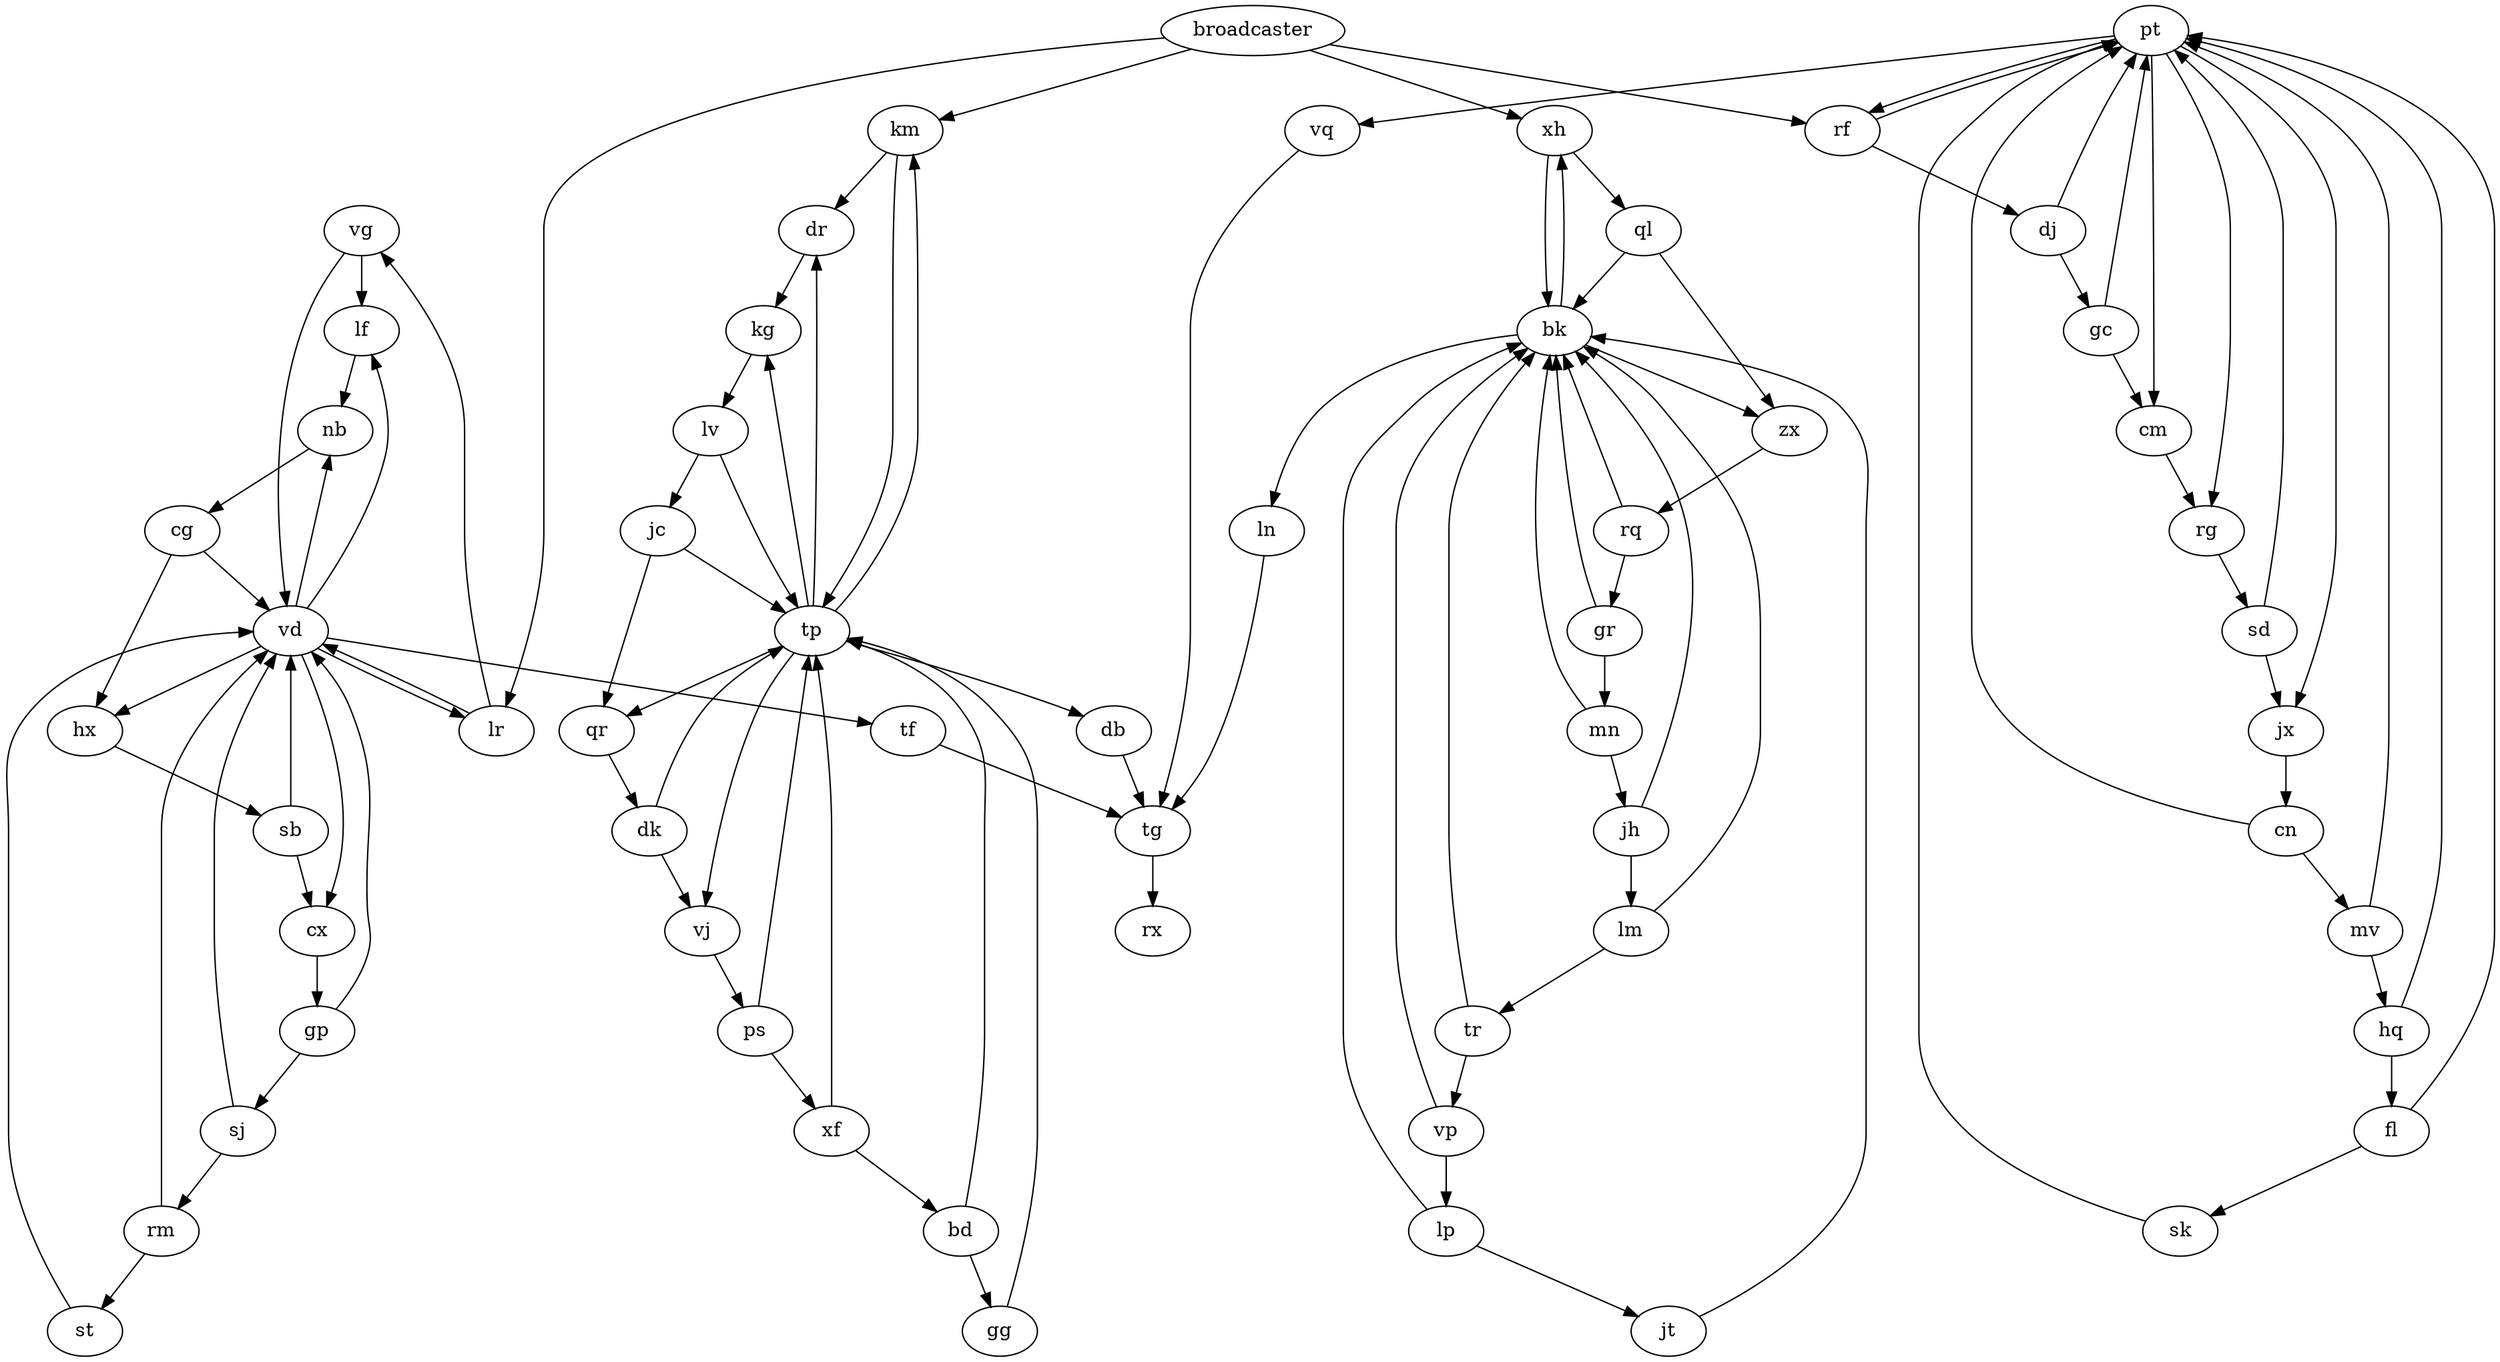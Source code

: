 strict digraph "" {
	vg -> lf;
	vg -> vd;
	lf -> nb;
	vd -> lf;
	vd -> tf;
	vd -> nb;
	vd -> cx;
	vd -> hx;
	vd -> lr;
	dr -> kg;
	kg -> lv;
	cn -> mv;
	cn -> pt;
	mv -> pt;
	mv -> hq;
	pt -> jx;
	pt -> rf;
	pt -> vq;
	pt -> cm;
	pt -> rg;
	rq -> bk;
	rq -> gr;
	bk -> xh;
	bk -> ln;
	bk -> zx;
	gr -> bk;
	gr -> mn;
	vp -> bk;
	vp -> lp;
	lp -> bk;
	lp -> jt;
	lv -> jc;
	lv -> tp;
	jc -> tp;
	jc -> qr;
	tp -> dr;
	tp -> kg;
	tp -> qr;
	tp -> km;
	tp -> vj;
	tp -> db;
	sj -> vd;
	sj -> rm;
	rm -> vd;
	rm -> st;
	qr -> dk;
	km -> dr;
	km -> tp;
	jx -> cn;
	tf -> tg;
	nb -> cg;
	cx -> gp;
	hx -> sb;
	lr -> vg;
	lr -> vd;
	jt -> bk;
	vj -> ps;
	ps -> tp;
	ps -> xf;
	broadcaster -> km;
	broadcaster -> lr;
	broadcaster -> xh;
	broadcaster -> rf;
	xh -> bk;
	xh -> ql;
	rf -> pt;
	rf -> dj;
	dj -> pt;
	dj -> gc;
	gc -> pt;
	gc -> cm;
	cg -> vd;
	cg -> hx;
	ln -> tg;
	tg -> rx;
	fl -> pt;
	fl -> sk;
	sk -> pt;
	lm -> bk;
	lm -> tr;
	tr -> bk;
	tr -> vp;
	vq -> tg;
	cm -> rg;
	rg -> sd;
	gp -> vd;
	gp -> sj;
	db -> tg;
	st -> vd;
	jh -> bk;
	jh -> lm;
	xf -> tp;
	xf -> bd;
	bd -> tp;
	bd -> gg;
	gg -> tp;
	dk -> tp;
	dk -> vj;
	mn -> bk;
	mn -> jh;
	ql -> bk;
	ql -> zx;
	zx -> rq;
	sb -> vd;
	sb -> cx;
	sd -> pt;
	sd -> jx;
	hq -> pt;
	hq -> fl;
}
